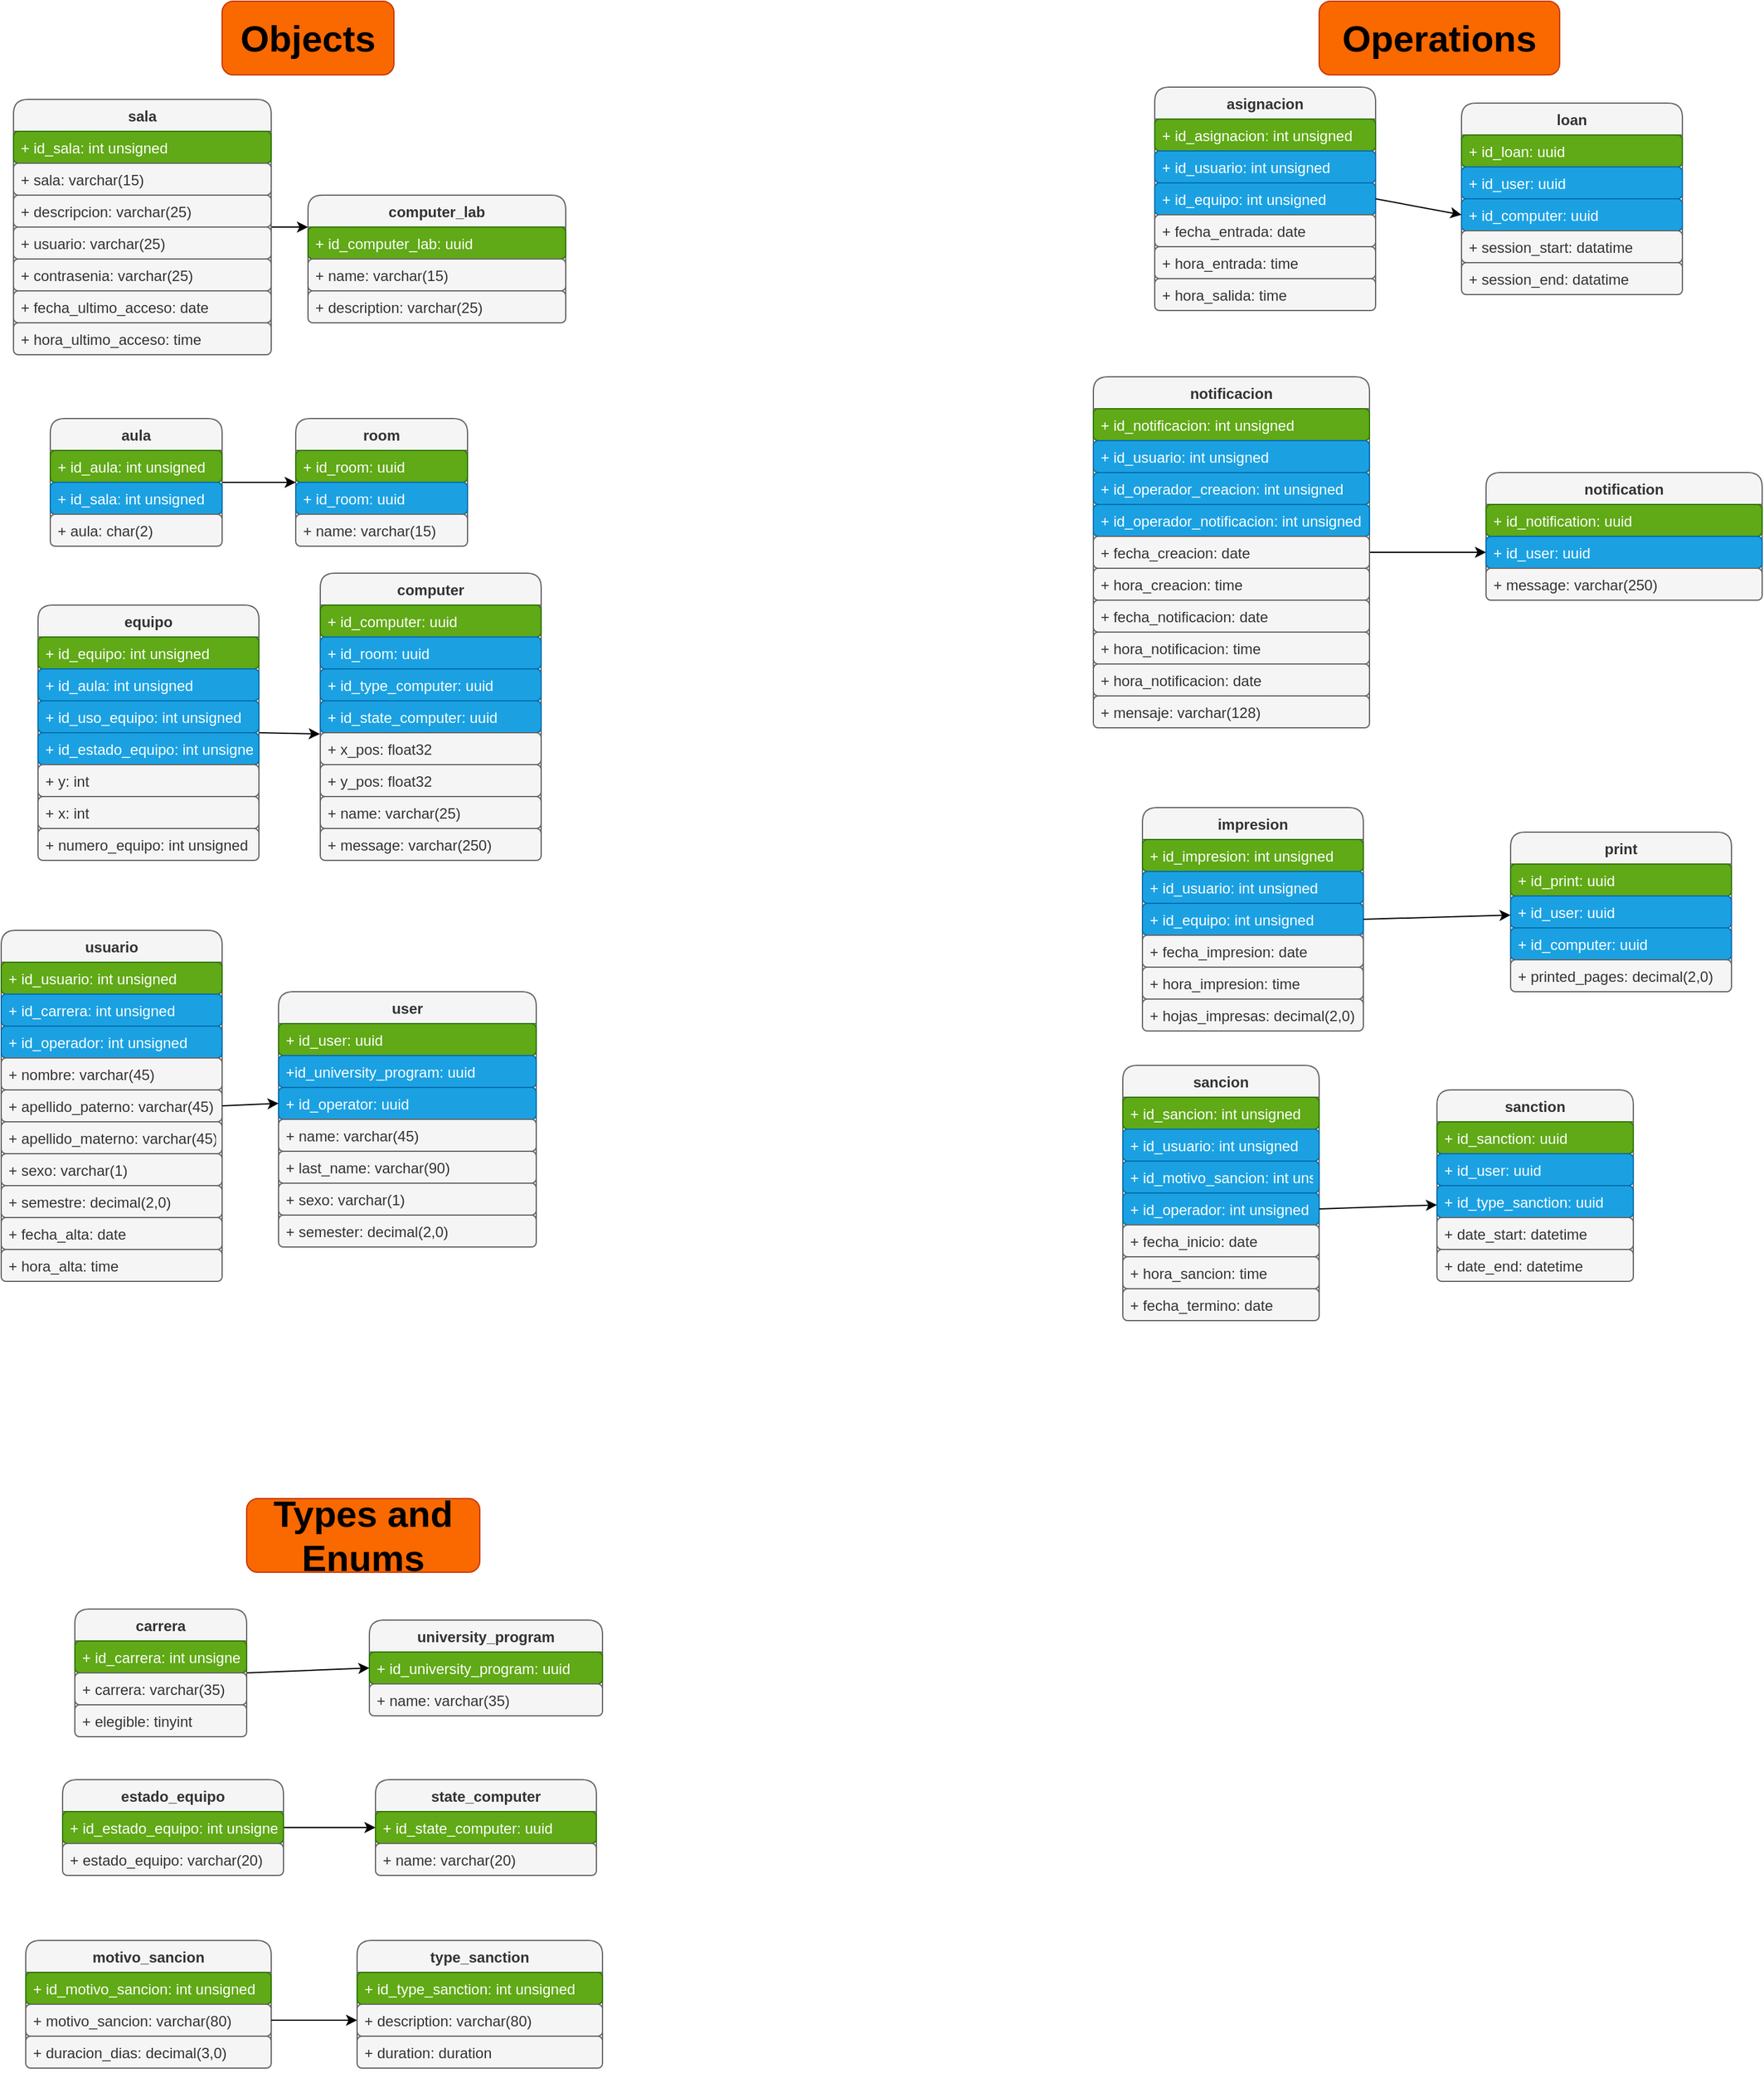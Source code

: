 <mxfile>
    <diagram id="UJQHjpnmgLSsljzuB5Vp" name="Página-1">
        <mxGraphModel dx="-153" dy="631" grid="1" gridSize="10" guides="1" tooltips="1" connect="1" arrows="1" fold="1" page="1" pageScale="1" pageWidth="827" pageHeight="1169" math="0" shadow="0">
            <root>
                <mxCell id="0"/>
                <mxCell id="1" parent="0"/>
                <mxCell id="20" style="edgeStyle=none;html=1;exitX=1;exitY=0.5;exitDx=0;exitDy=0;entryX=0;entryY=0.25;entryDx=0;entryDy=0;" edge="1" parent="1" source="2" target="11">
                    <mxGeometry relative="1" as="geometry">
                        <mxPoint x="1241" y="227" as="targetPoint"/>
                    </mxGeometry>
                </mxCell>
                <mxCell id="2" value="sala" style="swimlane;fontStyle=1;childLayout=stackLayout;horizontal=1;startSize=26;fillColor=#f5f5f5;horizontalStack=0;resizeParent=1;resizeParentMax=0;resizeLast=0;collapsible=1;marginBottom=0;fontColor=#333333;strokeColor=#666666;rounded=1;" vertex="1" parent="1">
                    <mxGeometry x="920" y="110" width="210" height="208" as="geometry"/>
                </mxCell>
                <mxCell id="3" value="+ id_sala: int unsigned" style="text;strokeColor=#2D7600;fillColor=#60a917;align=left;verticalAlign=top;spacingLeft=4;spacingRight=4;overflow=hidden;rotatable=0;points=[[0,0.5],[1,0.5]];portConstraint=eastwest;fontColor=#ffffff;rounded=1;" vertex="1" parent="2">
                    <mxGeometry y="26" width="210" height="26" as="geometry"/>
                </mxCell>
                <mxCell id="4" value="+ sala: varchar(15)" style="text;strokeColor=#666666;fillColor=#f5f5f5;align=left;verticalAlign=top;spacingLeft=4;spacingRight=4;overflow=hidden;rotatable=0;points=[[0,0.5],[1,0.5]];portConstraint=eastwest;fontColor=#333333;rounded=1;" vertex="1" parent="2">
                    <mxGeometry y="52" width="210" height="26" as="geometry"/>
                </mxCell>
                <mxCell id="5" value="+ descripcion: varchar(25)" style="text;strokeColor=#666666;fillColor=#f5f5f5;align=left;verticalAlign=top;spacingLeft=4;spacingRight=4;overflow=hidden;rotatable=0;points=[[0,0.5],[1,0.5]];portConstraint=eastwest;fontColor=#333333;rounded=1;" vertex="1" parent="2">
                    <mxGeometry y="78" width="210" height="26" as="geometry"/>
                </mxCell>
                <mxCell id="6" value="+ usuario: varchar(25)" style="text;strokeColor=#666666;fillColor=#f5f5f5;align=left;verticalAlign=top;spacingLeft=4;spacingRight=4;overflow=hidden;rotatable=0;points=[[0,0.5],[1,0.5]];portConstraint=eastwest;fontColor=#333333;rounded=1;" vertex="1" parent="2">
                    <mxGeometry y="104" width="210" height="26" as="geometry"/>
                </mxCell>
                <mxCell id="7" value="+ contrasenia: varchar(25)" style="text;strokeColor=#666666;fillColor=#f5f5f5;align=left;verticalAlign=top;spacingLeft=4;spacingRight=4;overflow=hidden;rotatable=0;points=[[0,0.5],[1,0.5]];portConstraint=eastwest;fontColor=#333333;rounded=1;" vertex="1" parent="2">
                    <mxGeometry y="130" width="210" height="26" as="geometry"/>
                </mxCell>
                <mxCell id="8" value="+ fecha_ultimo_acceso: date" style="text;strokeColor=#666666;fillColor=#f5f5f5;align=left;verticalAlign=top;spacingLeft=4;spacingRight=4;overflow=hidden;rotatable=0;points=[[0,0.5],[1,0.5]];portConstraint=eastwest;fontColor=#333333;rounded=1;" vertex="1" parent="2">
                    <mxGeometry y="156" width="210" height="26" as="geometry"/>
                </mxCell>
                <mxCell id="9" value="+ hora_ultimo_acceso: time" style="text;strokeColor=#666666;fillColor=#f5f5f5;align=left;verticalAlign=top;spacingLeft=4;spacingRight=4;overflow=hidden;rotatable=0;points=[[0,0.5],[1,0.5]];portConstraint=eastwest;fontColor=#333333;rounded=1;" vertex="1" parent="2">
                    <mxGeometry y="182" width="210" height="26" as="geometry"/>
                </mxCell>
                <mxCell id="11" value="computer_lab" style="swimlane;fontStyle=1;childLayout=stackLayout;horizontal=1;startSize=26;fillColor=#f5f5f5;horizontalStack=0;resizeParent=1;resizeParentMax=0;resizeLast=0;collapsible=1;marginBottom=0;fontColor=#333333;strokeColor=#666666;rounded=1;" vertex="1" parent="1">
                    <mxGeometry x="1160" y="188" width="210" height="104" as="geometry"/>
                </mxCell>
                <mxCell id="12" value="+ id_computer_lab: uuid" style="text;strokeColor=#2D7600;fillColor=#60a917;align=left;verticalAlign=top;spacingLeft=4;spacingRight=4;overflow=hidden;rotatable=0;points=[[0,0.5],[1,0.5]];portConstraint=eastwest;fontColor=#ffffff;rounded=1;fontStyle=0" vertex="1" parent="11">
                    <mxGeometry y="26" width="210" height="26" as="geometry"/>
                </mxCell>
                <mxCell id="13" value="+ name: varchar(15)" style="text;strokeColor=#666666;fillColor=#f5f5f5;align=left;verticalAlign=top;spacingLeft=4;spacingRight=4;overflow=hidden;rotatable=0;points=[[0,0.5],[1,0.5]];portConstraint=eastwest;fontColor=#333333;rounded=1;" vertex="1" parent="11">
                    <mxGeometry y="52" width="210" height="26" as="geometry"/>
                </mxCell>
                <mxCell id="14" value="+ description: varchar(25)" style="text;strokeColor=#666666;fillColor=#f5f5f5;align=left;verticalAlign=top;spacingLeft=4;spacingRight=4;overflow=hidden;rotatable=0;points=[[0,0.5],[1,0.5]];portConstraint=eastwest;fontColor=#333333;rounded=1;" vertex="1" parent="11">
                    <mxGeometry y="78" width="210" height="26" as="geometry"/>
                </mxCell>
                <mxCell id="21" value="room" style="swimlane;fontStyle=1;childLayout=stackLayout;horizontal=1;startSize=26;fillColor=#f5f5f5;horizontalStack=0;resizeParent=1;resizeParentMax=0;resizeLast=0;collapsible=1;marginBottom=0;fontColor=#333333;strokeColor=#666666;rounded=1;" vertex="1" parent="1">
                    <mxGeometry x="1150" y="370" width="140" height="104" as="geometry"/>
                </mxCell>
                <mxCell id="22" value="+ id_room: uuid" style="text;strokeColor=#2D7600;fillColor=#60a917;align=left;verticalAlign=top;spacingLeft=4;spacingRight=4;overflow=hidden;rotatable=0;points=[[0,0.5],[1,0.5]];portConstraint=eastwest;fontColor=#ffffff;rounded=1;" vertex="1" parent="21">
                    <mxGeometry y="26" width="140" height="26" as="geometry"/>
                </mxCell>
                <mxCell id="23" value="+ id_room: uuid" style="text;strokeColor=#006EAF;fillColor=#1ba1e2;align=left;verticalAlign=top;spacingLeft=4;spacingRight=4;overflow=hidden;rotatable=0;points=[[0,0.5],[1,0.5]];portConstraint=eastwest;fontColor=#ffffff;rounded=1;" vertex="1" parent="21">
                    <mxGeometry y="52" width="140" height="26" as="geometry"/>
                </mxCell>
                <mxCell id="24" value="+ name: varchar(15)" style="text;strokeColor=#666666;fillColor=#f5f5f5;align=left;verticalAlign=top;spacingLeft=4;spacingRight=4;overflow=hidden;rotatable=0;points=[[0,0.5],[1,0.5]];portConstraint=eastwest;fontColor=#333333;rounded=1;" vertex="1" parent="21">
                    <mxGeometry y="78" width="140" height="26" as="geometry"/>
                </mxCell>
                <mxCell id="29" style="edgeStyle=none;html=1;exitX=1;exitY=0.5;exitDx=0;exitDy=0;entryX=0;entryY=0.5;entryDx=0;entryDy=0;" edge="1" parent="1" source="25" target="21">
                    <mxGeometry relative="1" as="geometry"/>
                </mxCell>
                <mxCell id="25" value="aula" style="swimlane;fontStyle=1;childLayout=stackLayout;horizontal=1;startSize=26;fillColor=#f5f5f5;horizontalStack=0;resizeParent=1;resizeParentMax=0;resizeLast=0;collapsible=1;marginBottom=0;fontColor=#333333;strokeColor=#666666;rounded=1;" vertex="1" parent="1">
                    <mxGeometry x="950" y="370" width="140" height="104" as="geometry"/>
                </mxCell>
                <mxCell id="26" value="+ id_aula: int unsigned" style="text;strokeColor=#2D7600;fillColor=#60a917;align=left;verticalAlign=top;spacingLeft=4;spacingRight=4;overflow=hidden;rotatable=0;points=[[0,0.5],[1,0.5]];portConstraint=eastwest;fontColor=#ffffff;rounded=1;" vertex="1" parent="25">
                    <mxGeometry y="26" width="140" height="26" as="geometry"/>
                </mxCell>
                <mxCell id="27" value="+ id_sala: int unsigned" style="text;strokeColor=#006EAF;fillColor=#1ba1e2;align=left;verticalAlign=top;spacingLeft=4;spacingRight=4;overflow=hidden;rotatable=0;points=[[0,0.5],[1,0.5]];portConstraint=eastwest;fontColor=#ffffff;rounded=1;" vertex="1" parent="25">
                    <mxGeometry y="52" width="140" height="26" as="geometry"/>
                </mxCell>
                <mxCell id="28" value="+ aula: char(2)" style="text;strokeColor=#666666;fillColor=#f5f5f5;align=left;verticalAlign=top;spacingLeft=4;spacingRight=4;overflow=hidden;rotatable=0;points=[[0,0.5],[1,0.5]];portConstraint=eastwest;fontColor=#333333;rounded=1;" vertex="1" parent="25">
                    <mxGeometry y="78" width="140" height="26" as="geometry"/>
                </mxCell>
                <mxCell id="38" style="edgeStyle=none;html=1;exitX=1;exitY=0.5;exitDx=0;exitDy=0;entryX=0;entryY=0.5;entryDx=0;entryDy=0;" edge="1" parent="1" source="30" target="35">
                    <mxGeometry relative="1" as="geometry"/>
                </mxCell>
                <mxCell id="30" value="carrera" style="swimlane;fontStyle=1;childLayout=stackLayout;horizontal=1;startSize=26;fillColor=#f5f5f5;horizontalStack=0;resizeParent=1;resizeParentMax=0;resizeLast=0;collapsible=1;marginBottom=0;strokeColor=#666666;fontColor=#333333;rounded=1;" vertex="1" parent="1">
                    <mxGeometry x="970" y="1340" width="140" height="104" as="geometry"/>
                </mxCell>
                <mxCell id="31" value="+ id_carrera: int unsigned" style="text;strokeColor=#2D7600;fillColor=#60a917;align=left;verticalAlign=top;spacingLeft=4;spacingRight=4;overflow=hidden;rotatable=0;points=[[0,0.5],[1,0.5]];portConstraint=eastwest;fontColor=#ffffff;rounded=1;" vertex="1" parent="30">
                    <mxGeometry y="26" width="140" height="26" as="geometry"/>
                </mxCell>
                <mxCell id="32" value="+ carrera: varchar(35)" style="text;strokeColor=#666666;fillColor=#f5f5f5;align=left;verticalAlign=top;spacingLeft=4;spacingRight=4;overflow=hidden;rotatable=0;points=[[0,0.5],[1,0.5]];portConstraint=eastwest;fontColor=#333333;rounded=1;" vertex="1" parent="30">
                    <mxGeometry y="52" width="140" height="26" as="geometry"/>
                </mxCell>
                <mxCell id="33" value="+ elegible: tinyint" style="text;strokeColor=#666666;fillColor=#f5f5f5;align=left;verticalAlign=top;spacingLeft=4;spacingRight=4;overflow=hidden;rotatable=0;points=[[0,0.5],[1,0.5]];portConstraint=eastwest;fontColor=#333333;rounded=1;" vertex="1" parent="30">
                    <mxGeometry y="78" width="140" height="26" as="geometry"/>
                </mxCell>
                <mxCell id="34" value="university_program" style="swimlane;fontStyle=1;childLayout=stackLayout;horizontal=1;startSize=26;fillColor=#f5f5f5;horizontalStack=0;resizeParent=1;resizeParentMax=0;resizeLast=0;collapsible=1;marginBottom=0;strokeColor=#666666;fontColor=#333333;rounded=1;" vertex="1" parent="1">
                    <mxGeometry x="1210" y="1349" width="190" height="78" as="geometry"/>
                </mxCell>
                <mxCell id="35" value="+ id_university_program: uuid" style="text;strokeColor=#2D7600;fillColor=#60a917;align=left;verticalAlign=top;spacingLeft=4;spacingRight=4;overflow=hidden;rotatable=0;points=[[0,0.5],[1,0.5]];portConstraint=eastwest;fontColor=#ffffff;rounded=1;" vertex="1" parent="34">
                    <mxGeometry y="26" width="190" height="26" as="geometry"/>
                </mxCell>
                <mxCell id="36" value="+ name: varchar(35)" style="text;strokeColor=#666666;fillColor=#f5f5f5;align=left;verticalAlign=top;spacingLeft=4;spacingRight=4;overflow=hidden;rotatable=0;points=[[0,0.5],[1,0.5]];portConstraint=eastwest;fontColor=#333333;rounded=1;" vertex="1" parent="34">
                    <mxGeometry y="52" width="190" height="26" as="geometry"/>
                </mxCell>
                <mxCell id="45" style="edgeStyle=none;html=1;exitX=1;exitY=0.5;exitDx=0;exitDy=0;entryX=0;entryY=0.5;entryDx=0;entryDy=0;" edge="1" parent="1" source="39" target="42">
                    <mxGeometry relative="1" as="geometry"/>
                </mxCell>
                <mxCell id="39" value="estado_equipo" style="swimlane;fontStyle=1;childLayout=stackLayout;horizontal=1;startSize=26;fillColor=#f5f5f5;horizontalStack=0;resizeParent=1;resizeParentMax=0;resizeLast=0;collapsible=1;marginBottom=0;fontColor=#333333;strokeColor=#666666;rounded=1;" vertex="1" parent="1">
                    <mxGeometry x="960" y="1479" width="180" height="78" as="geometry"/>
                </mxCell>
                <mxCell id="40" value="+ id_estado_equipo: int unsigned" style="text;strokeColor=#2D7600;fillColor=#60a917;align=left;verticalAlign=top;spacingLeft=4;spacingRight=4;overflow=hidden;rotatable=0;points=[[0,0.5],[1,0.5]];portConstraint=eastwest;fontColor=#ffffff;rounded=1;" vertex="1" parent="39">
                    <mxGeometry y="26" width="180" height="26" as="geometry"/>
                </mxCell>
                <mxCell id="41" value="+ estado_equipo: varchar(20)" style="text;strokeColor=#666666;fillColor=#f5f5f5;align=left;verticalAlign=top;spacingLeft=4;spacingRight=4;overflow=hidden;rotatable=0;points=[[0,0.5],[1,0.5]];portConstraint=eastwest;fontColor=#333333;rounded=1;" vertex="1" parent="39">
                    <mxGeometry y="52" width="180" height="26" as="geometry"/>
                </mxCell>
                <mxCell id="42" value="state_computer" style="swimlane;fontStyle=1;childLayout=stackLayout;horizontal=1;startSize=26;fillColor=#f5f5f5;horizontalStack=0;resizeParent=1;resizeParentMax=0;resizeLast=0;collapsible=1;marginBottom=0;fontColor=#333333;strokeColor=#666666;rounded=1;" vertex="1" parent="1">
                    <mxGeometry x="1215" y="1479" width="180" height="78" as="geometry"/>
                </mxCell>
                <mxCell id="43" value="+ id_state_computer: uuid" style="text;strokeColor=#2D7600;fillColor=#60a917;align=left;verticalAlign=top;spacingLeft=4;spacingRight=4;overflow=hidden;rotatable=0;points=[[0,0.5],[1,0.5]];portConstraint=eastwest;fontColor=#ffffff;rounded=1;" vertex="1" parent="42">
                    <mxGeometry y="26" width="180" height="26" as="geometry"/>
                </mxCell>
                <mxCell id="44" value="+ name: varchar(20)" style="text;strokeColor=#666666;fillColor=#f5f5f5;align=left;verticalAlign=top;spacingLeft=4;spacingRight=4;overflow=hidden;rotatable=0;points=[[0,0.5],[1,0.5]];portConstraint=eastwest;fontColor=#333333;rounded=1;" vertex="1" parent="42">
                    <mxGeometry y="52" width="180" height="26" as="geometry"/>
                </mxCell>
                <mxCell id="63" style="edgeStyle=none;html=1;exitX=1;exitY=0.5;exitDx=0;exitDy=0;entryX=-0.002;entryY=0.039;entryDx=0;entryDy=0;entryPerimeter=0;" edge="1" parent="1" source="46" target="60">
                    <mxGeometry relative="1" as="geometry"/>
                </mxCell>
                <mxCell id="46" value="equipo" style="swimlane;fontStyle=1;childLayout=stackLayout;horizontal=1;startSize=26;fillColor=#f5f5f5;horizontalStack=0;resizeParent=1;resizeParentMax=0;resizeLast=0;collapsible=1;marginBottom=0;fontColor=#333333;strokeColor=#666666;rounded=1;" vertex="1" parent="1">
                    <mxGeometry x="940" y="522" width="180" height="208" as="geometry"/>
                </mxCell>
                <mxCell id="47" value="+ id_equipo: int unsigned" style="text;strokeColor=#2D7600;fillColor=#60a917;align=left;verticalAlign=top;spacingLeft=4;spacingRight=4;overflow=hidden;rotatable=0;points=[[0,0.5],[1,0.5]];portConstraint=eastwest;fontColor=#ffffff;rounded=1;" vertex="1" parent="46">
                    <mxGeometry y="26" width="180" height="26" as="geometry"/>
                </mxCell>
                <mxCell id="48" value="+ id_aula: int unsigned" style="text;strokeColor=#006EAF;fillColor=#1ba1e2;align=left;verticalAlign=top;spacingLeft=4;spacingRight=4;overflow=hidden;rotatable=0;points=[[0,0.5],[1,0.5]];portConstraint=eastwest;fontColor=#ffffff;rounded=1;" vertex="1" parent="46">
                    <mxGeometry y="52" width="180" height="26" as="geometry"/>
                </mxCell>
                <mxCell id="49" value="+ id_uso_equipo: int unsigned" style="text;strokeColor=#006EAF;fillColor=#1ba1e2;align=left;verticalAlign=top;spacingLeft=4;spacingRight=4;overflow=hidden;rotatable=0;points=[[0,0.5],[1,0.5]];portConstraint=eastwest;fontColor=#ffffff;rounded=1;" vertex="1" parent="46">
                    <mxGeometry y="78" width="180" height="26" as="geometry"/>
                </mxCell>
                <mxCell id="50" value="+ id_estado_equipo: int unsigned" style="text;strokeColor=#006EAF;fillColor=#1ba1e2;align=left;verticalAlign=top;spacingLeft=4;spacingRight=4;overflow=hidden;rotatable=0;points=[[0,0.5],[1,0.5]];portConstraint=eastwest;fontColor=#ffffff;rounded=1;" vertex="1" parent="46">
                    <mxGeometry y="104" width="180" height="26" as="geometry"/>
                </mxCell>
                <mxCell id="51" value="+ y: int" style="text;strokeColor=#666666;fillColor=#f5f5f5;align=left;verticalAlign=top;spacingLeft=4;spacingRight=4;overflow=hidden;rotatable=0;points=[[0,0.5],[1,0.5]];portConstraint=eastwest;fontColor=#333333;rounded=1;" vertex="1" parent="46">
                    <mxGeometry y="130" width="180" height="26" as="geometry"/>
                </mxCell>
                <mxCell id="52" value="+ x: int" style="text;strokeColor=#666666;fillColor=#f5f5f5;align=left;verticalAlign=top;spacingLeft=4;spacingRight=4;overflow=hidden;rotatable=0;points=[[0,0.5],[1,0.5]];portConstraint=eastwest;fontColor=#333333;rounded=1;" vertex="1" parent="46">
                    <mxGeometry y="156" width="180" height="26" as="geometry"/>
                </mxCell>
                <mxCell id="53" value="+ numero_equipo: int unsigned" style="text;strokeColor=#666666;fillColor=#f5f5f5;align=left;verticalAlign=top;spacingLeft=4;spacingRight=4;overflow=hidden;rotatable=0;points=[[0,0.5],[1,0.5]];portConstraint=eastwest;fontColor=#333333;rounded=1;" vertex="1" parent="46">
                    <mxGeometry y="182" width="180" height="26" as="geometry"/>
                </mxCell>
                <mxCell id="54" value="computer" style="swimlane;fontStyle=1;childLayout=stackLayout;horizontal=1;startSize=26;fillColor=#f5f5f5;horizontalStack=0;resizeParent=1;resizeParentMax=0;resizeLast=0;collapsible=1;marginBottom=0;fontColor=#333333;strokeColor=#666666;rounded=1;" vertex="1" parent="1">
                    <mxGeometry x="1170" y="496" width="180" height="234" as="geometry"/>
                </mxCell>
                <mxCell id="55" value="+ id_computer: uuid" style="text;strokeColor=#2D7600;fillColor=#60a917;align=left;verticalAlign=top;spacingLeft=4;spacingRight=4;overflow=hidden;rotatable=0;points=[[0,0.5],[1,0.5]];portConstraint=eastwest;fontColor=#ffffff;rounded=1;" vertex="1" parent="54">
                    <mxGeometry y="26" width="180" height="26" as="geometry"/>
                </mxCell>
                <mxCell id="56" value="+ id_room: uuid" style="text;strokeColor=#006EAF;fillColor=#1ba1e2;align=left;verticalAlign=top;spacingLeft=4;spacingRight=4;overflow=hidden;rotatable=0;points=[[0,0.5],[1,0.5]];portConstraint=eastwest;fontColor=#ffffff;rounded=1;" vertex="1" parent="54">
                    <mxGeometry y="52" width="180" height="26" as="geometry"/>
                </mxCell>
                <mxCell id="57" value="+ id_type_computer: uuid" style="text;strokeColor=#006EAF;fillColor=#1ba1e2;align=left;verticalAlign=top;spacingLeft=4;spacingRight=4;overflow=hidden;rotatable=0;points=[[0,0.5],[1,0.5]];portConstraint=eastwest;fontColor=#ffffff;rounded=1;" vertex="1" parent="54">
                    <mxGeometry y="78" width="180" height="26" as="geometry"/>
                </mxCell>
                <mxCell id="58" value="+ id_state_computer: uuid" style="text;strokeColor=#006EAF;fillColor=#1ba1e2;align=left;verticalAlign=top;spacingLeft=4;spacingRight=4;overflow=hidden;rotatable=0;points=[[0,0.5],[1,0.5]];portConstraint=eastwest;fontColor=#ffffff;rounded=1;" vertex="1" parent="54">
                    <mxGeometry y="104" width="180" height="26" as="geometry"/>
                </mxCell>
                <mxCell id="60" value="+ x_pos: float32" style="text;strokeColor=#666666;fillColor=#f5f5f5;align=left;verticalAlign=top;spacingLeft=4;spacingRight=4;overflow=hidden;rotatable=0;points=[[0,0.5],[1,0.5]];portConstraint=eastwest;fontColor=#333333;rounded=1;" vertex="1" parent="54">
                    <mxGeometry y="130" width="180" height="26" as="geometry"/>
                </mxCell>
                <mxCell id="59" value="+ y_pos: float32" style="text;strokeColor=#666666;fillColor=#f5f5f5;align=left;verticalAlign=top;spacingLeft=4;spacingRight=4;overflow=hidden;rotatable=0;points=[[0,0.5],[1,0.5]];portConstraint=eastwest;fontColor=#333333;rounded=1;" vertex="1" parent="54">
                    <mxGeometry y="156" width="180" height="26" as="geometry"/>
                </mxCell>
                <mxCell id="62" value="+ name: varchar(25)" style="text;strokeColor=#666666;fillColor=#f5f5f5;align=left;verticalAlign=top;spacingLeft=4;spacingRight=4;overflow=hidden;rotatable=0;points=[[0,0.5],[1,0.5]];portConstraint=eastwest;fontColor=#333333;rounded=1;" vertex="1" parent="54">
                    <mxGeometry y="182" width="180" height="26" as="geometry"/>
                </mxCell>
                <mxCell id="61" value="+ message: varchar(250)" style="text;strokeColor=#666666;fillColor=#f5f5f5;align=left;verticalAlign=top;spacingLeft=4;spacingRight=4;overflow=hidden;rotatable=0;points=[[0,0.5],[1,0.5]];portConstraint=eastwest;fontColor=#333333;rounded=1;" vertex="1" parent="54">
                    <mxGeometry y="208" width="180" height="26" as="geometry"/>
                </mxCell>
                <mxCell id="64" value="asignacion" style="swimlane;fontStyle=1;childLayout=stackLayout;horizontal=1;startSize=26;fillColor=#f5f5f5;horizontalStack=0;resizeParent=1;resizeParentMax=0;resizeLast=0;collapsible=1;marginBottom=0;fontColor=#333333;strokeColor=#666666;rounded=1;" vertex="1" parent="1">
                    <mxGeometry x="1850" y="100" width="180" height="182" as="geometry"/>
                </mxCell>
                <mxCell id="65" value="+ id_asignacion: int unsigned" style="text;strokeColor=#2D7600;fillColor=#60a917;align=left;verticalAlign=top;spacingLeft=4;spacingRight=4;overflow=hidden;rotatable=0;points=[[0,0.5],[1,0.5]];portConstraint=eastwest;fontColor=#ffffff;rounded=1;" vertex="1" parent="64">
                    <mxGeometry y="26" width="180" height="26" as="geometry"/>
                </mxCell>
                <mxCell id="66" value="+ id_usuario: int unsigned" style="text;strokeColor=#006EAF;fillColor=#1ba1e2;align=left;verticalAlign=top;spacingLeft=4;spacingRight=4;overflow=hidden;rotatable=0;points=[[0,0.5],[1,0.5]];portConstraint=eastwest;fontColor=#ffffff;rounded=1;" vertex="1" parent="64">
                    <mxGeometry y="52" width="180" height="26" as="geometry"/>
                </mxCell>
                <mxCell id="67" value="+ id_equipo: int unsigned" style="text;strokeColor=#006EAF;fillColor=#1ba1e2;align=left;verticalAlign=top;spacingLeft=4;spacingRight=4;overflow=hidden;rotatable=0;points=[[0,0.5],[1,0.5]];portConstraint=eastwest;fontColor=#ffffff;rounded=1;" vertex="1" parent="64">
                    <mxGeometry y="78" width="180" height="26" as="geometry"/>
                </mxCell>
                <mxCell id="68" value="+ fecha_entrada: date" style="text;strokeColor=#666666;fillColor=#f5f5f5;align=left;verticalAlign=top;spacingLeft=4;spacingRight=4;overflow=hidden;rotatable=0;points=[[0,0.5],[1,0.5]];portConstraint=eastwest;fontColor=#333333;rounded=1;" vertex="1" parent="64">
                    <mxGeometry y="104" width="180" height="26" as="geometry"/>
                </mxCell>
                <mxCell id="69" value="+ hora_entrada: time" style="text;strokeColor=#666666;fillColor=#f5f5f5;align=left;verticalAlign=top;spacingLeft=4;spacingRight=4;overflow=hidden;rotatable=0;points=[[0,0.5],[1,0.5]];portConstraint=eastwest;fontColor=#333333;rounded=1;" vertex="1" parent="64">
                    <mxGeometry y="130" width="180" height="26" as="geometry"/>
                </mxCell>
                <mxCell id="70" value="+ hora_salida: time" style="text;strokeColor=#666666;fillColor=#f5f5f5;align=left;verticalAlign=top;spacingLeft=4;spacingRight=4;overflow=hidden;rotatable=0;points=[[0,0.5],[1,0.5]];portConstraint=eastwest;fontColor=#333333;rounded=1;" vertex="1" parent="64">
                    <mxGeometry y="156" width="180" height="26" as="geometry"/>
                </mxCell>
                <mxCell id="71" value="loan" style="swimlane;fontStyle=1;childLayout=stackLayout;horizontal=1;startSize=26;fillColor=#f5f5f5;horizontalStack=0;resizeParent=1;resizeParentMax=0;resizeLast=0;collapsible=1;marginBottom=0;fontColor=#333333;strokeColor=#666666;rounded=1;" vertex="1" parent="1">
                    <mxGeometry x="2100" y="113" width="180" height="156" as="geometry"/>
                </mxCell>
                <mxCell id="72" value="+ id_loan: uuid" style="text;strokeColor=#2D7600;fillColor=#60a917;align=left;verticalAlign=top;spacingLeft=4;spacingRight=4;overflow=hidden;rotatable=0;points=[[0,0.5],[1,0.5]];portConstraint=eastwest;fontColor=#ffffff;rounded=1;" vertex="1" parent="71">
                    <mxGeometry y="26" width="180" height="26" as="geometry"/>
                </mxCell>
                <mxCell id="73" value="+ id_user: uuid" style="text;strokeColor=#006EAF;fillColor=#1ba1e2;align=left;verticalAlign=top;spacingLeft=4;spacingRight=4;overflow=hidden;rotatable=0;points=[[0,0.5],[1,0.5]];portConstraint=eastwest;fontColor=#ffffff;rounded=1;" vertex="1" parent="71">
                    <mxGeometry y="52" width="180" height="26" as="geometry"/>
                </mxCell>
                <mxCell id="74" value="+ id_computer: uuid" style="text;strokeColor=#006EAF;fillColor=#1ba1e2;align=left;verticalAlign=top;spacingLeft=4;spacingRight=4;overflow=hidden;rotatable=0;points=[[0,0.5],[1,0.5]];portConstraint=eastwest;fontColor=#ffffff;rounded=1;" vertex="1" parent="71">
                    <mxGeometry y="78" width="180" height="26" as="geometry"/>
                </mxCell>
                <mxCell id="78" value="+ session_start: datatime" style="text;strokeColor=#666666;fillColor=#f5f5f5;align=left;verticalAlign=top;spacingLeft=4;spacingRight=4;overflow=hidden;rotatable=0;points=[[0,0.5],[1,0.5]];portConstraint=eastwest;fontColor=#333333;rounded=1;" vertex="1" parent="71">
                    <mxGeometry y="104" width="180" height="26" as="geometry"/>
                </mxCell>
                <mxCell id="77" value="+ session_end: datatime" style="text;strokeColor=#666666;fillColor=#f5f5f5;align=left;verticalAlign=top;spacingLeft=4;spacingRight=4;overflow=hidden;rotatable=0;points=[[0,0.5],[1,0.5]];portConstraint=eastwest;fontColor=#333333;rounded=1;" vertex="1" parent="71">
                    <mxGeometry y="130" width="180" height="26" as="geometry"/>
                </mxCell>
                <mxCell id="79" style="edgeStyle=none;html=1;exitX=1;exitY=0.5;exitDx=0;exitDy=0;entryX=0;entryY=0.5;entryDx=0;entryDy=0;" edge="1" parent="1" source="67" target="74">
                    <mxGeometry relative="1" as="geometry"/>
                </mxCell>
                <mxCell id="102" style="edgeStyle=none;html=1;exitX=1;exitY=0.5;exitDx=0;exitDy=0;" edge="1" parent="1" source="80" target="93">
                    <mxGeometry relative="1" as="geometry"/>
                </mxCell>
                <mxCell id="80" value="notificacion" style="swimlane;fontStyle=1;childLayout=stackLayout;horizontal=1;startSize=26;fillColor=#f5f5f5;horizontalStack=0;resizeParent=1;resizeParentMax=0;resizeLast=0;collapsible=1;marginBottom=0;fontColor=#333333;strokeColor=#666666;rounded=1;" vertex="1" parent="1">
                    <mxGeometry x="1800" y="336" width="225" height="286" as="geometry"/>
                </mxCell>
                <mxCell id="81" value="+ id_notificacion: int unsigned" style="text;strokeColor=#2D7600;fillColor=#60a917;align=left;verticalAlign=top;spacingLeft=4;spacingRight=4;overflow=hidden;rotatable=0;points=[[0,0.5],[1,0.5]];portConstraint=eastwest;fontColor=#ffffff;rounded=1;" vertex="1" parent="80">
                    <mxGeometry y="26" width="225" height="26" as="geometry"/>
                </mxCell>
                <mxCell id="82" value="+ id_usuario: int unsigned" style="text;strokeColor=#006EAF;fillColor=#1ba1e2;align=left;verticalAlign=top;spacingLeft=4;spacingRight=4;overflow=hidden;rotatable=0;points=[[0,0.5],[1,0.5]];portConstraint=eastwest;fontColor=#ffffff;rounded=1;" vertex="1" parent="80">
                    <mxGeometry y="52" width="225" height="26" as="geometry"/>
                </mxCell>
                <mxCell id="83" value="+ id_operador_creacion: int unsigned" style="text;strokeColor=#006EAF;fillColor=#1ba1e2;align=left;verticalAlign=top;spacingLeft=4;spacingRight=4;overflow=hidden;rotatable=0;points=[[0,0.5],[1,0.5]];portConstraint=eastwest;fontColor=#ffffff;rounded=1;" vertex="1" parent="80">
                    <mxGeometry y="78" width="225" height="26" as="geometry"/>
                </mxCell>
                <mxCell id="84" value="+ id_operador_notificacion: int unsigned" style="text;strokeColor=#006EAF;fillColor=#1ba1e2;align=left;verticalAlign=top;spacingLeft=4;spacingRight=4;overflow=hidden;rotatable=0;points=[[0,0.5],[1,0.5]];portConstraint=eastwest;fontColor=#ffffff;rounded=1;" vertex="1" parent="80">
                    <mxGeometry y="104" width="225" height="26" as="geometry"/>
                </mxCell>
                <mxCell id="85" value="+ fecha_creacion: date" style="text;strokeColor=#666666;fillColor=#f5f5f5;align=left;verticalAlign=top;spacingLeft=4;spacingRight=4;overflow=hidden;rotatable=0;points=[[0,0.5],[1,0.5]];portConstraint=eastwest;fontColor=#333333;rounded=1;" vertex="1" parent="80">
                    <mxGeometry y="130" width="225" height="26" as="geometry"/>
                </mxCell>
                <mxCell id="86" value="+ hora_creacion: time" style="text;strokeColor=#666666;fillColor=#f5f5f5;align=left;verticalAlign=top;spacingLeft=4;spacingRight=4;overflow=hidden;rotatable=0;points=[[0,0.5],[1,0.5]];portConstraint=eastwest;fontColor=#333333;rounded=1;" vertex="1" parent="80">
                    <mxGeometry y="156" width="225" height="26" as="geometry"/>
                </mxCell>
                <mxCell id="87" value="+ fecha_notificacion: date" style="text;strokeColor=#666666;fillColor=#f5f5f5;align=left;verticalAlign=top;spacingLeft=4;spacingRight=4;overflow=hidden;rotatable=0;points=[[0,0.5],[1,0.5]];portConstraint=eastwest;fontColor=#333333;rounded=1;" vertex="1" parent="80">
                    <mxGeometry y="182" width="225" height="26" as="geometry"/>
                </mxCell>
                <mxCell id="88" value="+ hora_notificacion: time" style="text;strokeColor=#666666;fillColor=#f5f5f5;align=left;verticalAlign=top;spacingLeft=4;spacingRight=4;overflow=hidden;rotatable=0;points=[[0,0.5],[1,0.5]];portConstraint=eastwest;fontColor=#333333;rounded=1;" vertex="1" parent="80">
                    <mxGeometry y="208" width="225" height="26" as="geometry"/>
                </mxCell>
                <mxCell id="89" value="+ hora_notificacion: date" style="text;strokeColor=#666666;fillColor=#f5f5f5;align=left;verticalAlign=top;spacingLeft=4;spacingRight=4;overflow=hidden;rotatable=0;points=[[0,0.5],[1,0.5]];portConstraint=eastwest;fontColor=#333333;rounded=1;" vertex="1" parent="80">
                    <mxGeometry y="234" width="225" height="26" as="geometry"/>
                </mxCell>
                <mxCell id="90" value="+ mensaje: varchar(128)" style="text;strokeColor=#666666;fillColor=#f5f5f5;align=left;verticalAlign=top;spacingLeft=4;spacingRight=4;overflow=hidden;rotatable=0;points=[[0,0.5],[1,0.5]];portConstraint=eastwest;fontColor=#333333;rounded=1;" vertex="1" parent="80">
                    <mxGeometry y="260" width="225" height="26" as="geometry"/>
                </mxCell>
                <mxCell id="91" value="notification" style="swimlane;fontStyle=1;childLayout=stackLayout;horizontal=1;startSize=26;fillColor=#f5f5f5;horizontalStack=0;resizeParent=1;resizeParentMax=0;resizeLast=0;collapsible=1;marginBottom=0;fontColor=#333333;strokeColor=#666666;rounded=1;" vertex="1" parent="1">
                    <mxGeometry x="2120" y="414" width="225" height="104" as="geometry"/>
                </mxCell>
                <mxCell id="92" value="+ id_notification: uuid" style="text;strokeColor=#2D7600;fillColor=#60a917;align=left;verticalAlign=top;spacingLeft=4;spacingRight=4;overflow=hidden;rotatable=0;points=[[0,0.5],[1,0.5]];portConstraint=eastwest;fontColor=#ffffff;rounded=1;" vertex="1" parent="91">
                    <mxGeometry y="26" width="225" height="26" as="geometry"/>
                </mxCell>
                <mxCell id="93" value="+ id_user: uuid" style="text;strokeColor=#006EAF;fillColor=#1ba1e2;align=left;verticalAlign=top;spacingLeft=4;spacingRight=4;overflow=hidden;rotatable=0;points=[[0,0.5],[1,0.5]];portConstraint=eastwest;fontColor=#ffffff;rounded=1;" vertex="1" parent="91">
                    <mxGeometry y="52" width="225" height="26" as="geometry"/>
                </mxCell>
                <mxCell id="101" value="+ message: varchar(250)" style="text;strokeColor=#666666;fillColor=#f5f5f5;align=left;verticalAlign=top;spacingLeft=4;spacingRight=4;overflow=hidden;rotatable=0;points=[[0,0.5],[1,0.5]];portConstraint=eastwest;fontColor=#333333;rounded=1;" vertex="1" parent="91">
                    <mxGeometry y="78" width="225" height="26" as="geometry"/>
                </mxCell>
                <mxCell id="103" value="print" style="swimlane;fontStyle=1;childLayout=stackLayout;horizontal=1;startSize=26;fillColor=#f5f5f5;horizontalStack=0;resizeParent=1;resizeParentMax=0;resizeLast=0;collapsible=1;marginBottom=0;fontColor=#333333;strokeColor=#666666;rounded=1;" vertex="1" parent="1">
                    <mxGeometry x="2140" y="707" width="180" height="130" as="geometry"/>
                </mxCell>
                <mxCell id="104" value="+ id_print: uuid" style="text;strokeColor=#2D7600;fillColor=#60a917;align=left;verticalAlign=top;spacingLeft=4;spacingRight=4;overflow=hidden;rotatable=0;points=[[0,0.5],[1,0.5]];portConstraint=eastwest;fontColor=#ffffff;rounded=1;" vertex="1" parent="103">
                    <mxGeometry y="26" width="180" height="26" as="geometry"/>
                </mxCell>
                <mxCell id="105" value="+ id_user: uuid" style="text;strokeColor=#006EAF;fillColor=#1ba1e2;align=left;verticalAlign=top;spacingLeft=4;spacingRight=4;overflow=hidden;rotatable=0;points=[[0,0.5],[1,0.5]];portConstraint=eastwest;fontColor=#ffffff;rounded=1;" vertex="1" parent="103">
                    <mxGeometry y="52" width="180" height="26" as="geometry"/>
                </mxCell>
                <mxCell id="106" value="+ id_computer: uuid" style="text;strokeColor=#006EAF;fillColor=#1ba1e2;align=left;verticalAlign=top;spacingLeft=4;spacingRight=4;overflow=hidden;rotatable=0;points=[[0,0.5],[1,0.5]];portConstraint=eastwest;fontColor=#ffffff;rounded=1;" vertex="1" parent="103">
                    <mxGeometry y="78" width="180" height="26" as="geometry"/>
                </mxCell>
                <mxCell id="109" value="+ printed_pages: decimal(2,0)" style="text;strokeColor=#666666;fillColor=#f5f5f5;align=left;verticalAlign=top;spacingLeft=4;spacingRight=4;overflow=hidden;rotatable=0;points=[[0,0.5],[1,0.5]];portConstraint=eastwest;fontColor=#333333;rounded=1;" vertex="1" parent="103">
                    <mxGeometry y="104" width="180" height="26" as="geometry"/>
                </mxCell>
                <mxCell id="110" value="impresion" style="swimlane;fontStyle=1;childLayout=stackLayout;horizontal=1;startSize=26;fillColor=#f5f5f5;horizontalStack=0;resizeParent=1;resizeParentMax=0;resizeLast=0;collapsible=1;marginBottom=0;fontColor=#333333;strokeColor=#666666;rounded=1;" vertex="1" parent="1">
                    <mxGeometry x="1840" y="687" width="180" height="182" as="geometry"/>
                </mxCell>
                <mxCell id="111" value="+ id_impresion: int unsigned" style="text;strokeColor=#2D7600;fillColor=#60a917;align=left;verticalAlign=top;spacingLeft=4;spacingRight=4;overflow=hidden;rotatable=0;points=[[0,0.5],[1,0.5]];portConstraint=eastwest;fontColor=#ffffff;rounded=1;" vertex="1" parent="110">
                    <mxGeometry y="26" width="180" height="26" as="geometry"/>
                </mxCell>
                <mxCell id="112" value="+ id_usuario: int unsigned" style="text;strokeColor=#006EAF;fillColor=#1ba1e2;align=left;verticalAlign=top;spacingLeft=4;spacingRight=4;overflow=hidden;rotatable=0;points=[[0,0.5],[1,0.5]];portConstraint=eastwest;fontColor=#ffffff;rounded=1;" vertex="1" parent="110">
                    <mxGeometry y="52" width="180" height="26" as="geometry"/>
                </mxCell>
                <mxCell id="113" value="+ id_equipo: int unsigned" style="text;strokeColor=#006EAF;fillColor=#1ba1e2;align=left;verticalAlign=top;spacingLeft=4;spacingRight=4;overflow=hidden;rotatable=0;points=[[0,0.5],[1,0.5]];portConstraint=eastwest;fontColor=#ffffff;rounded=1;" vertex="1" parent="110">
                    <mxGeometry y="78" width="180" height="26" as="geometry"/>
                </mxCell>
                <mxCell id="114" value="+ fecha_impresion: date" style="text;strokeColor=#666666;fillColor=#f5f5f5;align=left;verticalAlign=top;spacingLeft=4;spacingRight=4;overflow=hidden;rotatable=0;points=[[0,0.5],[1,0.5]];portConstraint=eastwest;fontColor=#333333;rounded=1;" vertex="1" parent="110">
                    <mxGeometry y="104" width="180" height="26" as="geometry"/>
                </mxCell>
                <mxCell id="115" value="+ hora_impresion: time" style="text;strokeColor=#666666;fillColor=#f5f5f5;align=left;verticalAlign=top;spacingLeft=4;spacingRight=4;overflow=hidden;rotatable=0;points=[[0,0.5],[1,0.5]];portConstraint=eastwest;fontColor=#333333;rounded=1;" vertex="1" parent="110">
                    <mxGeometry y="130" width="180" height="26" as="geometry"/>
                </mxCell>
                <mxCell id="116" value="+ hojas_impresas: decimal(2,0)" style="text;strokeColor=#666666;fillColor=#f5f5f5;align=left;verticalAlign=top;spacingLeft=4;spacingRight=4;overflow=hidden;rotatable=0;points=[[0,0.5],[1,0.5]];portConstraint=eastwest;fontColor=#333333;rounded=1;" vertex="1" parent="110">
                    <mxGeometry y="156" width="180" height="26" as="geometry"/>
                </mxCell>
                <mxCell id="117" style="edgeStyle=none;html=1;exitX=1;exitY=0.5;exitDx=0;exitDy=0;" edge="1" parent="1" source="113" target="105">
                    <mxGeometry relative="1" as="geometry"/>
                </mxCell>
                <mxCell id="118" value="sancion" style="swimlane;fontStyle=1;childLayout=stackLayout;horizontal=1;startSize=26;fillColor=#f5f5f5;horizontalStack=0;resizeParent=1;resizeParentMax=0;resizeLast=0;collapsible=1;marginBottom=0;fontColor=#333333;strokeColor=#666666;rounded=1;" vertex="1" parent="1">
                    <mxGeometry x="1824" y="897" width="160" height="208" as="geometry"/>
                </mxCell>
                <mxCell id="119" value="+ id_sancion: int unsigned" style="text;strokeColor=#2D7600;fillColor=#60a917;align=left;verticalAlign=top;spacingLeft=4;spacingRight=4;overflow=hidden;rotatable=0;points=[[0,0.5],[1,0.5]];portConstraint=eastwest;fontColor=#ffffff;rounded=1;" vertex="1" parent="118">
                    <mxGeometry y="26" width="160" height="26" as="geometry"/>
                </mxCell>
                <mxCell id="120" value="+ id_usuario: int unsigned" style="text;strokeColor=#006EAF;fillColor=#1ba1e2;align=left;verticalAlign=top;spacingLeft=4;spacingRight=4;overflow=hidden;rotatable=0;points=[[0,0.5],[1,0.5]];portConstraint=eastwest;fontColor=#ffffff;rounded=1;" vertex="1" parent="118">
                    <mxGeometry y="52" width="160" height="26" as="geometry"/>
                </mxCell>
                <mxCell id="121" value="+ id_motivo_sancion: int unsigned" style="text;strokeColor=#006EAF;fillColor=#1ba1e2;align=left;verticalAlign=top;spacingLeft=4;spacingRight=4;overflow=hidden;rotatable=0;points=[[0,0.5],[1,0.5]];portConstraint=eastwest;fontColor=#ffffff;rounded=1;" vertex="1" parent="118">
                    <mxGeometry y="78" width="160" height="26" as="geometry"/>
                </mxCell>
                <mxCell id="122" value="+ id_operador: int unsigned" style="text;strokeColor=#006EAF;fillColor=#1ba1e2;align=left;verticalAlign=top;spacingLeft=4;spacingRight=4;overflow=hidden;rotatable=0;points=[[0,0.5],[1,0.5]];portConstraint=eastwest;fontColor=#ffffff;rounded=1;" vertex="1" parent="118">
                    <mxGeometry y="104" width="160" height="26" as="geometry"/>
                </mxCell>
                <mxCell id="123" value="+ fecha_inicio: date" style="text;strokeColor=#666666;fillColor=#f5f5f5;align=left;verticalAlign=top;spacingLeft=4;spacingRight=4;overflow=hidden;rotatable=0;points=[[0,0.5],[1,0.5]];portConstraint=eastwest;fontColor=#333333;rounded=1;" vertex="1" parent="118">
                    <mxGeometry y="130" width="160" height="26" as="geometry"/>
                </mxCell>
                <mxCell id="124" value="+ hora_sancion: time" style="text;strokeColor=#666666;fillColor=#f5f5f5;align=left;verticalAlign=top;spacingLeft=4;spacingRight=4;overflow=hidden;rotatable=0;points=[[0,0.5],[1,0.5]];portConstraint=eastwest;fontColor=#333333;rounded=1;" vertex="1" parent="118">
                    <mxGeometry y="156" width="160" height="26" as="geometry"/>
                </mxCell>
                <mxCell id="125" value="+ fecha_termino: date" style="text;strokeColor=#666666;fillColor=#f5f5f5;align=left;verticalAlign=top;spacingLeft=4;spacingRight=4;overflow=hidden;rotatable=0;points=[[0,0.5],[1,0.5]];portConstraint=eastwest;fontColor=#333333;rounded=1;" vertex="1" parent="118">
                    <mxGeometry y="182" width="160" height="26" as="geometry"/>
                </mxCell>
                <mxCell id="126" value="sanction" style="swimlane;fontStyle=1;childLayout=stackLayout;horizontal=1;startSize=26;fillColor=#f5f5f5;horizontalStack=0;resizeParent=1;resizeParentMax=0;resizeLast=0;collapsible=1;marginBottom=0;fontColor=#333333;strokeColor=#666666;rounded=1;" vertex="1" parent="1">
                    <mxGeometry x="2080" y="917" width="160" height="156" as="geometry"/>
                </mxCell>
                <mxCell id="127" value="+ id_sanction: uuid" style="text;strokeColor=#2D7600;fillColor=#60a917;align=left;verticalAlign=top;spacingLeft=4;spacingRight=4;overflow=hidden;rotatable=0;points=[[0,0.5],[1,0.5]];portConstraint=eastwest;fontColor=#ffffff;rounded=1;" vertex="1" parent="126">
                    <mxGeometry y="26" width="160" height="26" as="geometry"/>
                </mxCell>
                <mxCell id="128" value="+ id_user: uuid" style="text;strokeColor=#006EAF;fillColor=#1ba1e2;align=left;verticalAlign=top;spacingLeft=4;spacingRight=4;overflow=hidden;rotatable=0;points=[[0,0.5],[1,0.5]];portConstraint=eastwest;fontColor=#ffffff;rounded=1;" vertex="1" parent="126">
                    <mxGeometry y="52" width="160" height="26" as="geometry"/>
                </mxCell>
                <mxCell id="129" value="+ id_type_sanction: uuid" style="text;strokeColor=#006EAF;fillColor=#1ba1e2;align=left;verticalAlign=top;spacingLeft=4;spacingRight=4;overflow=hidden;rotatable=0;points=[[0,0.5],[1,0.5]];portConstraint=eastwest;fontColor=#ffffff;rounded=1;" vertex="1" parent="126">
                    <mxGeometry y="78" width="160" height="26" as="geometry"/>
                </mxCell>
                <mxCell id="131" value="+ date_start: datetime" style="text;strokeColor=#666666;fillColor=#f5f5f5;align=left;verticalAlign=top;spacingLeft=4;spacingRight=4;overflow=hidden;rotatable=0;points=[[0,0.5],[1,0.5]];portConstraint=eastwest;fontColor=#333333;rounded=1;" vertex="1" parent="126">
                    <mxGeometry y="104" width="160" height="26" as="geometry"/>
                </mxCell>
                <mxCell id="132" value="+ date_end: datetime" style="text;strokeColor=#666666;fillColor=#f5f5f5;align=left;verticalAlign=top;spacingLeft=4;spacingRight=4;overflow=hidden;rotatable=0;points=[[0,0.5],[1,0.5]];portConstraint=eastwest;fontColor=#333333;rounded=1;" vertex="1" parent="126">
                    <mxGeometry y="130" width="160" height="26" as="geometry"/>
                </mxCell>
                <mxCell id="134" style="edgeStyle=none;html=1;exitX=1;exitY=0.5;exitDx=0;exitDy=0;" edge="1" parent="1" source="122" target="129">
                    <mxGeometry relative="1" as="geometry"/>
                </mxCell>
                <mxCell id="135" value="motivo_sancion" style="swimlane;fontStyle=1;childLayout=stackLayout;horizontal=1;startSize=26;fillColor=#f5f5f5;horizontalStack=0;resizeParent=1;resizeParentMax=0;resizeLast=0;collapsible=1;marginBottom=0;rounded=1;fontColor=#333333;strokeColor=#666666;" vertex="1" parent="1">
                    <mxGeometry x="930" y="1610" width="200" height="104" as="geometry"/>
                </mxCell>
                <mxCell id="137" value="+ id_motivo_sancion: int unsigned" style="text;strokeColor=#2D7600;fillColor=#60a917;align=left;verticalAlign=top;spacingLeft=4;spacingRight=4;overflow=hidden;rotatable=0;points=[[0,0.5],[1,0.5]];portConstraint=eastwest;rounded=1;fontColor=#ffffff;" vertex="1" parent="135">
                    <mxGeometry y="26" width="200" height="26" as="geometry"/>
                </mxCell>
                <mxCell id="138" value="+ motivo_sancion: varchar(80)" style="text;strokeColor=#666666;fillColor=#f5f5f5;align=left;verticalAlign=top;spacingLeft=4;spacingRight=4;overflow=hidden;rotatable=0;points=[[0,0.5],[1,0.5]];portConstraint=eastwest;rounded=1;fontColor=#333333;" vertex="1" parent="135">
                    <mxGeometry y="52" width="200" height="26" as="geometry"/>
                </mxCell>
                <mxCell id="139" value="+ duracion_dias: decimal(3,0)" style="text;strokeColor=#666666;fillColor=#f5f5f5;align=left;verticalAlign=top;spacingLeft=4;spacingRight=4;overflow=hidden;rotatable=0;points=[[0,0.5],[1,0.5]];portConstraint=eastwest;rounded=1;fontColor=#333333;" vertex="1" parent="135">
                    <mxGeometry y="78" width="200" height="26" as="geometry"/>
                </mxCell>
                <mxCell id="140" value="type_sanction" style="swimlane;fontStyle=1;childLayout=stackLayout;horizontal=1;startSize=26;fillColor=#f5f5f5;horizontalStack=0;resizeParent=1;resizeParentMax=0;resizeLast=0;collapsible=1;marginBottom=0;rounded=1;fontColor=#333333;strokeColor=#666666;" vertex="1" parent="1">
                    <mxGeometry x="1200" y="1610" width="200" height="104" as="geometry"/>
                </mxCell>
                <mxCell id="141" value="+ id_type_sanction: int unsigned" style="text;strokeColor=#2D7600;fillColor=#60a917;align=left;verticalAlign=top;spacingLeft=4;spacingRight=4;overflow=hidden;rotatable=0;points=[[0,0.5],[1,0.5]];portConstraint=eastwest;rounded=1;fontColor=#ffffff;" vertex="1" parent="140">
                    <mxGeometry y="26" width="200" height="26" as="geometry"/>
                </mxCell>
                <mxCell id="142" value="+ description: varchar(80)" style="text;strokeColor=#666666;fillColor=#f5f5f5;align=left;verticalAlign=top;spacingLeft=4;spacingRight=4;overflow=hidden;rotatable=0;points=[[0,0.5],[1,0.5]];portConstraint=eastwest;rounded=1;fontColor=#333333;" vertex="1" parent="140">
                    <mxGeometry y="52" width="200" height="26" as="geometry"/>
                </mxCell>
                <mxCell id="143" value="+ duration: duration" style="text;strokeColor=#666666;fillColor=#f5f5f5;align=left;verticalAlign=top;spacingLeft=4;spacingRight=4;overflow=hidden;rotatable=0;points=[[0,0.5],[1,0.5]];portConstraint=eastwest;rounded=1;fontColor=#333333;" vertex="1" parent="140">
                    <mxGeometry y="78" width="200" height="26" as="geometry"/>
                </mxCell>
                <mxCell id="144" style="edgeStyle=none;html=1;exitX=1;exitY=0.5;exitDx=0;exitDy=0;entryX=0;entryY=0.5;entryDx=0;entryDy=0;" edge="1" parent="1" source="138" target="142">
                    <mxGeometry relative="1" as="geometry"/>
                </mxCell>
                <mxCell id="145" value="&lt;font style=&quot;font-size: 30px;&quot;&gt;&lt;b&gt;Types and Enums&lt;/b&gt;&lt;/font&gt;" style="rounded=1;whiteSpace=wrap;html=1;fillColor=#fa6800;strokeColor=#C73500;fontColor=#000000;" vertex="1" parent="1">
                    <mxGeometry x="1110" y="1250" width="190" height="60" as="geometry"/>
                </mxCell>
                <mxCell id="146" value="&lt;span style=&quot;font-size: 30px;&quot;&gt;&lt;b&gt;Objects&lt;/b&gt;&lt;/span&gt;" style="rounded=1;whiteSpace=wrap;html=1;fillColor=#fa6800;strokeColor=#C73500;fontColor=#000000;" vertex="1" parent="1">
                    <mxGeometry x="1090" y="30" width="140" height="60" as="geometry"/>
                </mxCell>
                <mxCell id="147" value="&lt;span style=&quot;font-size: 30px;&quot;&gt;&lt;b&gt;Operations&lt;/b&gt;&lt;/span&gt;" style="rounded=1;whiteSpace=wrap;html=1;fillColor=#fa6800;strokeColor=#C73500;fontColor=#000000;" vertex="1" parent="1">
                    <mxGeometry x="1984" y="30" width="196" height="60" as="geometry"/>
                </mxCell>
                <mxCell id="148" value="usuario" style="swimlane;fontStyle=1;childLayout=stackLayout;horizontal=1;startSize=26;fillColor=#f5f5f5;horizontalStack=0;resizeParent=1;resizeParentMax=0;resizeLast=0;collapsible=1;marginBottom=0;fontColor=#333333;strokeColor=#666666;rounded=1;" vertex="1" parent="1">
                    <mxGeometry x="910" y="787" width="180" height="286" as="geometry"/>
                </mxCell>
                <mxCell id="149" value="+ id_usuario: int unsigned" style="text;strokeColor=#2D7600;fillColor=#60a917;align=left;verticalAlign=top;spacingLeft=4;spacingRight=4;overflow=hidden;rotatable=0;points=[[0,0.5],[1,0.5]];portConstraint=eastwest;fontColor=#ffffff;rounded=1;" vertex="1" parent="148">
                    <mxGeometry y="26" width="180" height="26" as="geometry"/>
                </mxCell>
                <mxCell id="150" value="+ id_carrera: int unsigned" style="text;strokeColor=#006EAF;fillColor=#1ba1e2;align=left;verticalAlign=top;spacingLeft=4;spacingRight=4;overflow=hidden;rotatable=0;points=[[0,0.5],[1,0.5]];portConstraint=eastwest;fontColor=#ffffff;rounded=1;" vertex="1" parent="148">
                    <mxGeometry y="52" width="180" height="26" as="geometry"/>
                </mxCell>
                <mxCell id="151" value="+ id_operador: int unsigned" style="text;strokeColor=#006EAF;fillColor=#1ba1e2;align=left;verticalAlign=top;spacingLeft=4;spacingRight=4;overflow=hidden;rotatable=0;points=[[0,0.5],[1,0.5]];portConstraint=eastwest;fontColor=#ffffff;rounded=1;" vertex="1" parent="148">
                    <mxGeometry y="78" width="180" height="26" as="geometry"/>
                </mxCell>
                <mxCell id="152" value="+ nombre: varchar(45)" style="text;strokeColor=#666666;fillColor=#f5f5f5;align=left;verticalAlign=top;spacingLeft=4;spacingRight=4;overflow=hidden;rotatable=0;points=[[0,0.5],[1,0.5]];portConstraint=eastwest;fontColor=#333333;rounded=1;" vertex="1" parent="148">
                    <mxGeometry y="104" width="180" height="26" as="geometry"/>
                </mxCell>
                <mxCell id="153" value="+ apellido_paterno: varchar(45)" style="text;strokeColor=#666666;fillColor=#f5f5f5;align=left;verticalAlign=top;spacingLeft=4;spacingRight=4;overflow=hidden;rotatable=0;points=[[0,0.5],[1,0.5]];portConstraint=eastwest;fontColor=#333333;rounded=1;" vertex="1" parent="148">
                    <mxGeometry y="130" width="180" height="26" as="geometry"/>
                </mxCell>
                <mxCell id="154" value="+ apellido_materno: varchar(45)" style="text;strokeColor=#666666;fillColor=#f5f5f5;align=left;verticalAlign=top;spacingLeft=4;spacingRight=4;overflow=hidden;rotatable=0;points=[[0,0.5],[1,0.5]];portConstraint=eastwest;fontColor=#333333;rounded=1;" vertex="1" parent="148">
                    <mxGeometry y="156" width="180" height="26" as="geometry"/>
                </mxCell>
                <mxCell id="155" value="+ sexo: varchar(1)" style="text;strokeColor=#666666;fillColor=#f5f5f5;align=left;verticalAlign=top;spacingLeft=4;spacingRight=4;overflow=hidden;rotatable=0;points=[[0,0.5],[1,0.5]];portConstraint=eastwest;fontColor=#333333;rounded=1;" vertex="1" parent="148">
                    <mxGeometry y="182" width="180" height="26" as="geometry"/>
                </mxCell>
                <mxCell id="156" value="+ semestre: decimal(2,0)" style="text;strokeColor=#666666;fillColor=#f5f5f5;align=left;verticalAlign=top;spacingLeft=4;spacingRight=4;overflow=hidden;rotatable=0;points=[[0,0.5],[1,0.5]];portConstraint=eastwest;fontColor=#333333;rounded=1;" vertex="1" parent="148">
                    <mxGeometry y="208" width="180" height="26" as="geometry"/>
                </mxCell>
                <mxCell id="157" value="+ fecha_alta: date" style="text;strokeColor=#666666;fillColor=#f5f5f5;align=left;verticalAlign=top;spacingLeft=4;spacingRight=4;overflow=hidden;rotatable=0;points=[[0,0.5],[1,0.5]];portConstraint=eastwest;fontColor=#333333;rounded=1;" vertex="1" parent="148">
                    <mxGeometry y="234" width="180" height="26" as="geometry"/>
                </mxCell>
                <mxCell id="158" value="+ hora_alta: time" style="text;strokeColor=#666666;fillColor=#f5f5f5;align=left;verticalAlign=top;spacingLeft=4;spacingRight=4;overflow=hidden;rotatable=0;points=[[0,0.5],[1,0.5]];portConstraint=eastwest;fontColor=#333333;rounded=1;" vertex="1" parent="148">
                    <mxGeometry y="260" width="180" height="26" as="geometry"/>
                </mxCell>
                <mxCell id="159" value="user" style="swimlane;fontStyle=1;childLayout=stackLayout;horizontal=1;startSize=26;fillColor=#f5f5f5;horizontalStack=0;resizeParent=1;resizeParentMax=0;resizeLast=0;collapsible=1;marginBottom=0;fontColor=#333333;strokeColor=#666666;rounded=1;" vertex="1" parent="1">
                    <mxGeometry x="1136" y="837" width="210" height="208" as="geometry"/>
                </mxCell>
                <mxCell id="160" value="+ id_user: uuid" style="text;strokeColor=#2D7600;fillColor=#60a917;align=left;verticalAlign=top;spacingLeft=4;spacingRight=4;overflow=hidden;rotatable=0;points=[[0,0.5],[1,0.5]];portConstraint=eastwest;fontColor=#ffffff;rounded=1;" vertex="1" parent="159">
                    <mxGeometry y="26" width="210" height="26" as="geometry"/>
                </mxCell>
                <mxCell id="161" value="+id_university_program: uuid" style="text;strokeColor=#006EAF;fillColor=#1ba1e2;align=left;verticalAlign=top;spacingLeft=4;spacingRight=4;overflow=hidden;rotatable=0;points=[[0,0.5],[1,0.5]];portConstraint=eastwest;fontColor=#ffffff;rounded=1;" vertex="1" parent="159">
                    <mxGeometry y="52" width="210" height="26" as="geometry"/>
                </mxCell>
                <mxCell id="162" value="+ id_operator: uuid" style="text;strokeColor=#006EAF;fillColor=#1ba1e2;align=left;verticalAlign=top;spacingLeft=4;spacingRight=4;overflow=hidden;rotatable=0;points=[[0,0.5],[1,0.5]];portConstraint=eastwest;fontColor=#ffffff;rounded=1;" vertex="1" parent="159">
                    <mxGeometry y="78" width="210" height="26" as="geometry"/>
                </mxCell>
                <mxCell id="163" value="+ name: varchar(45)" style="text;strokeColor=#666666;fillColor=#f5f5f5;align=left;verticalAlign=top;spacingLeft=4;spacingRight=4;overflow=hidden;rotatable=0;points=[[0,0.5],[1,0.5]];portConstraint=eastwest;fontColor=#333333;rounded=1;" vertex="1" parent="159">
                    <mxGeometry y="104" width="210" height="26" as="geometry"/>
                </mxCell>
                <mxCell id="164" value="+ last_name: varchar(90)" style="text;strokeColor=#666666;fillColor=#f5f5f5;align=left;verticalAlign=top;spacingLeft=4;spacingRight=4;overflow=hidden;rotatable=0;points=[[0,0.5],[1,0.5]];portConstraint=eastwest;fontColor=#333333;rounded=1;" vertex="1" parent="159">
                    <mxGeometry y="130" width="210" height="26" as="geometry"/>
                </mxCell>
                <mxCell id="166" value="+ sexo: varchar(1)" style="text;strokeColor=#666666;fillColor=#f5f5f5;align=left;verticalAlign=top;spacingLeft=4;spacingRight=4;overflow=hidden;rotatable=0;points=[[0,0.5],[1,0.5]];portConstraint=eastwest;fontColor=#333333;rounded=1;" vertex="1" parent="159">
                    <mxGeometry y="156" width="210" height="26" as="geometry"/>
                </mxCell>
                <mxCell id="167" value="+ semester: decimal(2,0)" style="text;strokeColor=#666666;fillColor=#f5f5f5;align=left;verticalAlign=top;spacingLeft=4;spacingRight=4;overflow=hidden;rotatable=0;points=[[0,0.5],[1,0.5]];portConstraint=eastwest;fontColor=#333333;rounded=1;" vertex="1" parent="159">
                    <mxGeometry y="182" width="210" height="26" as="geometry"/>
                </mxCell>
                <mxCell id="170" style="edgeStyle=none;html=1;exitX=1;exitY=0.5;exitDx=0;exitDy=0;entryX=0;entryY=0.5;entryDx=0;entryDy=0;fontSize=30;" edge="1" parent="1" source="153" target="162">
                    <mxGeometry relative="1" as="geometry"/>
                </mxCell>
            </root>
        </mxGraphModel>
    </diagram>
</mxfile>